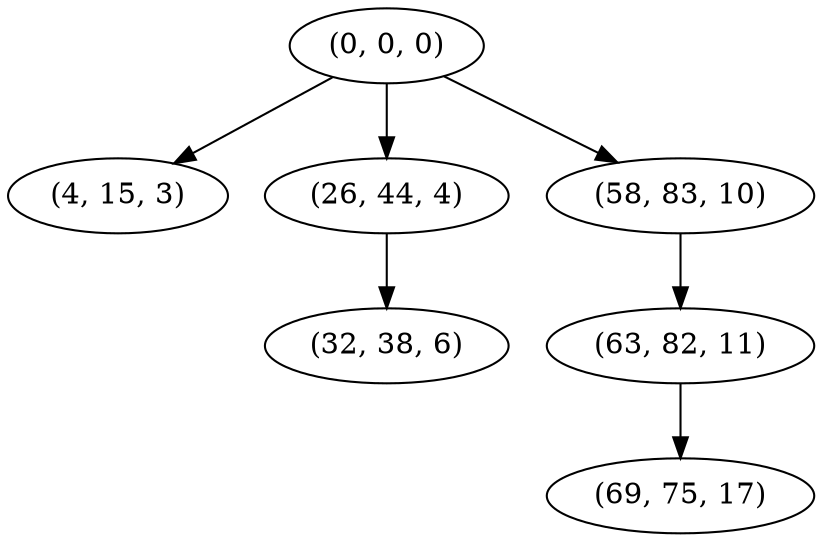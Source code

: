 digraph tree {
    "(0, 0, 0)";
    "(4, 15, 3)";
    "(26, 44, 4)";
    "(32, 38, 6)";
    "(58, 83, 10)";
    "(63, 82, 11)";
    "(69, 75, 17)";
    "(0, 0, 0)" -> "(4, 15, 3)";
    "(0, 0, 0)" -> "(26, 44, 4)";
    "(0, 0, 0)" -> "(58, 83, 10)";
    "(26, 44, 4)" -> "(32, 38, 6)";
    "(58, 83, 10)" -> "(63, 82, 11)";
    "(63, 82, 11)" -> "(69, 75, 17)";
}

